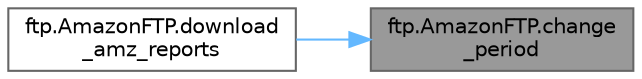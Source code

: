 digraph "ftp.AmazonFTP.change_period"
{
 // LATEX_PDF_SIZE
  bgcolor="transparent";
  edge [fontname=Helvetica,fontsize=10,labelfontname=Helvetica,labelfontsize=10];
  node [fontname=Helvetica,fontsize=10,shape=box,height=0.2,width=0.4];
  rankdir="RL";
  Node1 [id="Node000001",label="ftp.AmazonFTP.change\l_period",height=0.2,width=0.4,color="gray40", fillcolor="grey60", style="filled", fontcolor="black",tooltip=" "];
  Node1 -> Node2 [id="edge1_Node000001_Node000002",dir="back",color="steelblue1",style="solid",tooltip=" "];
  Node2 [id="Node000002",label="ftp.AmazonFTP.download\l_amz_reports",height=0.2,width=0.4,color="grey40", fillcolor="white", style="filled",URL="$namespaceftp_1_1_amazon_f_t_p.html#aaa079cbe3aaa3cb49d0ee535e1912cb5",tooltip=" "];
}
